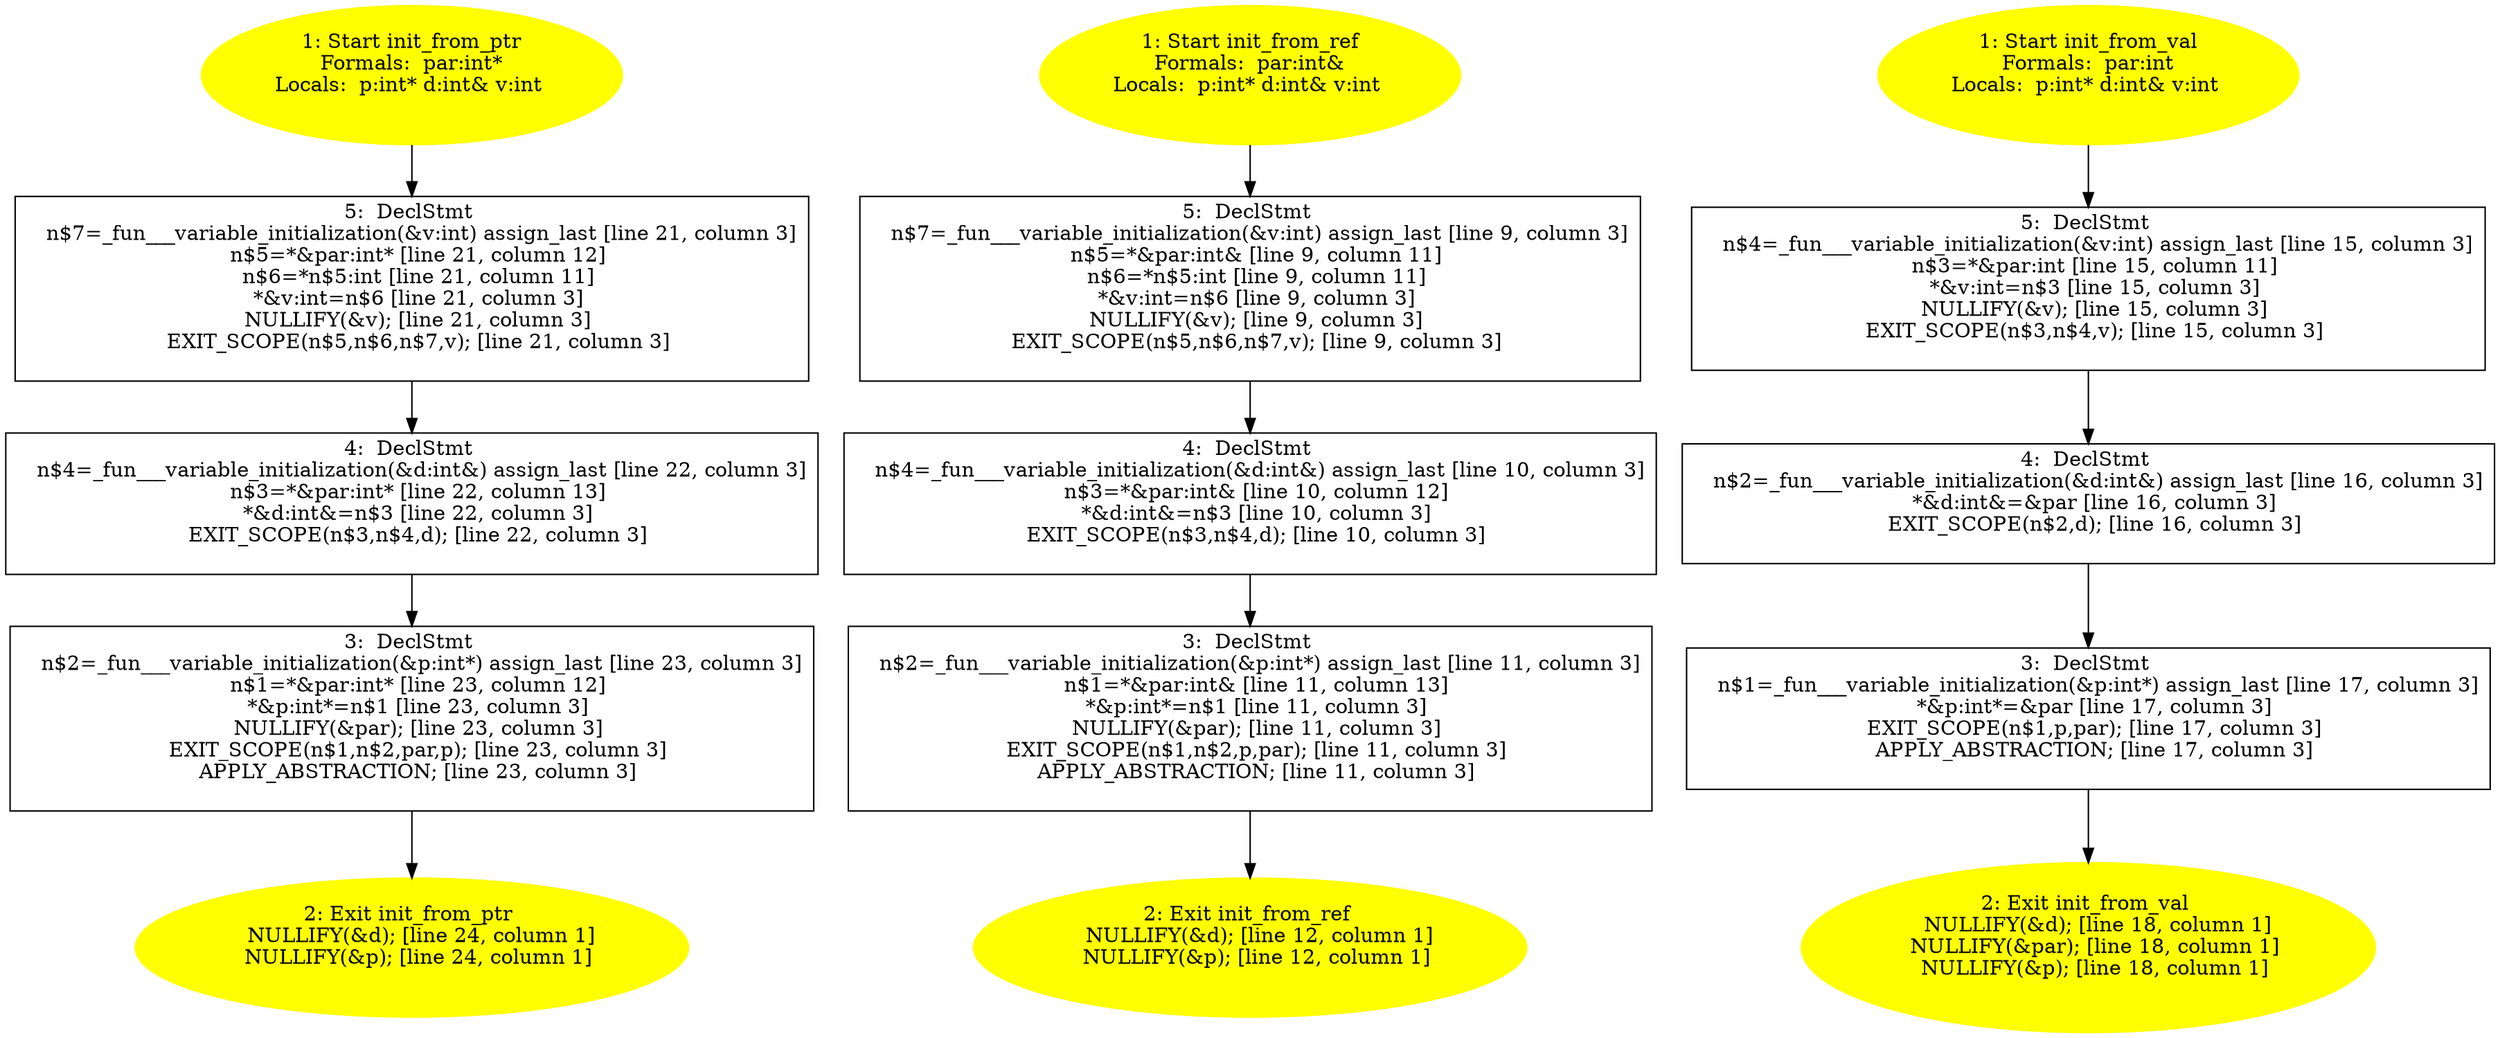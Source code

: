 /* @generated */
digraph cfg {
"init_from_ptr#9521990274512470149.d27094f3cfd0d42c143fba9593870578_1" [label="1: Start init_from_ptr\nFormals:  par:int*\nLocals:  p:int* d:int& v:int \n  " color=yellow style=filled]
	

	 "init_from_ptr#9521990274512470149.d27094f3cfd0d42c143fba9593870578_1" -> "init_from_ptr#9521990274512470149.d27094f3cfd0d42c143fba9593870578_5" ;
"init_from_ptr#9521990274512470149.d27094f3cfd0d42c143fba9593870578_2" [label="2: Exit init_from_ptr \n   NULLIFY(&d); [line 24, column 1]\n  NULLIFY(&p); [line 24, column 1]\n " color=yellow style=filled]
	

"init_from_ptr#9521990274512470149.d27094f3cfd0d42c143fba9593870578_3" [label="3:  DeclStmt \n   n$2=_fun___variable_initialization(&p:int*) assign_last [line 23, column 3]\n  n$1=*&par:int* [line 23, column 12]\n  *&p:int*=n$1 [line 23, column 3]\n  NULLIFY(&par); [line 23, column 3]\n  EXIT_SCOPE(n$1,n$2,par,p); [line 23, column 3]\n  APPLY_ABSTRACTION; [line 23, column 3]\n " shape="box"]
	

	 "init_from_ptr#9521990274512470149.d27094f3cfd0d42c143fba9593870578_3" -> "init_from_ptr#9521990274512470149.d27094f3cfd0d42c143fba9593870578_2" ;
"init_from_ptr#9521990274512470149.d27094f3cfd0d42c143fba9593870578_4" [label="4:  DeclStmt \n   n$4=_fun___variable_initialization(&d:int&) assign_last [line 22, column 3]\n  n$3=*&par:int* [line 22, column 13]\n  *&d:int&=n$3 [line 22, column 3]\n  EXIT_SCOPE(n$3,n$4,d); [line 22, column 3]\n " shape="box"]
	

	 "init_from_ptr#9521990274512470149.d27094f3cfd0d42c143fba9593870578_4" -> "init_from_ptr#9521990274512470149.d27094f3cfd0d42c143fba9593870578_3" ;
"init_from_ptr#9521990274512470149.d27094f3cfd0d42c143fba9593870578_5" [label="5:  DeclStmt \n   n$7=_fun___variable_initialization(&v:int) assign_last [line 21, column 3]\n  n$5=*&par:int* [line 21, column 12]\n  n$6=*n$5:int [line 21, column 11]\n  *&v:int=n$6 [line 21, column 3]\n  NULLIFY(&v); [line 21, column 3]\n  EXIT_SCOPE(n$5,n$6,n$7,v); [line 21, column 3]\n " shape="box"]
	

	 "init_from_ptr#9521990274512470149.d27094f3cfd0d42c143fba9593870578_5" -> "init_from_ptr#9521990274512470149.d27094f3cfd0d42c143fba9593870578_4" ;
"init_from_ref#17239877270654219020.166550b98b7cafba1c908639121bced8_1" [label="1: Start init_from_ref\nFormals:  par:int&\nLocals:  p:int* d:int& v:int \n  " color=yellow style=filled]
	

	 "init_from_ref#17239877270654219020.166550b98b7cafba1c908639121bced8_1" -> "init_from_ref#17239877270654219020.166550b98b7cafba1c908639121bced8_5" ;
"init_from_ref#17239877270654219020.166550b98b7cafba1c908639121bced8_2" [label="2: Exit init_from_ref \n   NULLIFY(&d); [line 12, column 1]\n  NULLIFY(&p); [line 12, column 1]\n " color=yellow style=filled]
	

"init_from_ref#17239877270654219020.166550b98b7cafba1c908639121bced8_3" [label="3:  DeclStmt \n   n$2=_fun___variable_initialization(&p:int*) assign_last [line 11, column 3]\n  n$1=*&par:int& [line 11, column 13]\n  *&p:int*=n$1 [line 11, column 3]\n  NULLIFY(&par); [line 11, column 3]\n  EXIT_SCOPE(n$1,n$2,p,par); [line 11, column 3]\n  APPLY_ABSTRACTION; [line 11, column 3]\n " shape="box"]
	

	 "init_from_ref#17239877270654219020.166550b98b7cafba1c908639121bced8_3" -> "init_from_ref#17239877270654219020.166550b98b7cafba1c908639121bced8_2" ;
"init_from_ref#17239877270654219020.166550b98b7cafba1c908639121bced8_4" [label="4:  DeclStmt \n   n$4=_fun___variable_initialization(&d:int&) assign_last [line 10, column 3]\n  n$3=*&par:int& [line 10, column 12]\n  *&d:int&=n$3 [line 10, column 3]\n  EXIT_SCOPE(n$3,n$4,d); [line 10, column 3]\n " shape="box"]
	

	 "init_from_ref#17239877270654219020.166550b98b7cafba1c908639121bced8_4" -> "init_from_ref#17239877270654219020.166550b98b7cafba1c908639121bced8_3" ;
"init_from_ref#17239877270654219020.166550b98b7cafba1c908639121bced8_5" [label="5:  DeclStmt \n   n$7=_fun___variable_initialization(&v:int) assign_last [line 9, column 3]\n  n$5=*&par:int& [line 9, column 11]\n  n$6=*n$5:int [line 9, column 11]\n  *&v:int=n$6 [line 9, column 3]\n  NULLIFY(&v); [line 9, column 3]\n  EXIT_SCOPE(n$5,n$6,n$7,v); [line 9, column 3]\n " shape="box"]
	

	 "init_from_ref#17239877270654219020.166550b98b7cafba1c908639121bced8_5" -> "init_from_ref#17239877270654219020.166550b98b7cafba1c908639121bced8_4" ;
"init_from_val#14538961741925123970.e5e29991fa3b6aa0a341c0c9f54754a7_1" [label="1: Start init_from_val\nFormals:  par:int\nLocals:  p:int* d:int& v:int \n  " color=yellow style=filled]
	

	 "init_from_val#14538961741925123970.e5e29991fa3b6aa0a341c0c9f54754a7_1" -> "init_from_val#14538961741925123970.e5e29991fa3b6aa0a341c0c9f54754a7_5" ;
"init_from_val#14538961741925123970.e5e29991fa3b6aa0a341c0c9f54754a7_2" [label="2: Exit init_from_val \n   NULLIFY(&d); [line 18, column 1]\n  NULLIFY(&par); [line 18, column 1]\n  NULLIFY(&p); [line 18, column 1]\n " color=yellow style=filled]
	

"init_from_val#14538961741925123970.e5e29991fa3b6aa0a341c0c9f54754a7_3" [label="3:  DeclStmt \n   n$1=_fun___variable_initialization(&p:int*) assign_last [line 17, column 3]\n  *&p:int*=&par [line 17, column 3]\n  EXIT_SCOPE(n$1,p,par); [line 17, column 3]\n  APPLY_ABSTRACTION; [line 17, column 3]\n " shape="box"]
	

	 "init_from_val#14538961741925123970.e5e29991fa3b6aa0a341c0c9f54754a7_3" -> "init_from_val#14538961741925123970.e5e29991fa3b6aa0a341c0c9f54754a7_2" ;
"init_from_val#14538961741925123970.e5e29991fa3b6aa0a341c0c9f54754a7_4" [label="4:  DeclStmt \n   n$2=_fun___variable_initialization(&d:int&) assign_last [line 16, column 3]\n  *&d:int&=&par [line 16, column 3]\n  EXIT_SCOPE(n$2,d); [line 16, column 3]\n " shape="box"]
	

	 "init_from_val#14538961741925123970.e5e29991fa3b6aa0a341c0c9f54754a7_4" -> "init_from_val#14538961741925123970.e5e29991fa3b6aa0a341c0c9f54754a7_3" ;
"init_from_val#14538961741925123970.e5e29991fa3b6aa0a341c0c9f54754a7_5" [label="5:  DeclStmt \n   n$4=_fun___variable_initialization(&v:int) assign_last [line 15, column 3]\n  n$3=*&par:int [line 15, column 11]\n  *&v:int=n$3 [line 15, column 3]\n  NULLIFY(&v); [line 15, column 3]\n  EXIT_SCOPE(n$3,n$4,v); [line 15, column 3]\n " shape="box"]
	

	 "init_from_val#14538961741925123970.e5e29991fa3b6aa0a341c0c9f54754a7_5" -> "init_from_val#14538961741925123970.e5e29991fa3b6aa0a341c0c9f54754a7_4" ;
}
